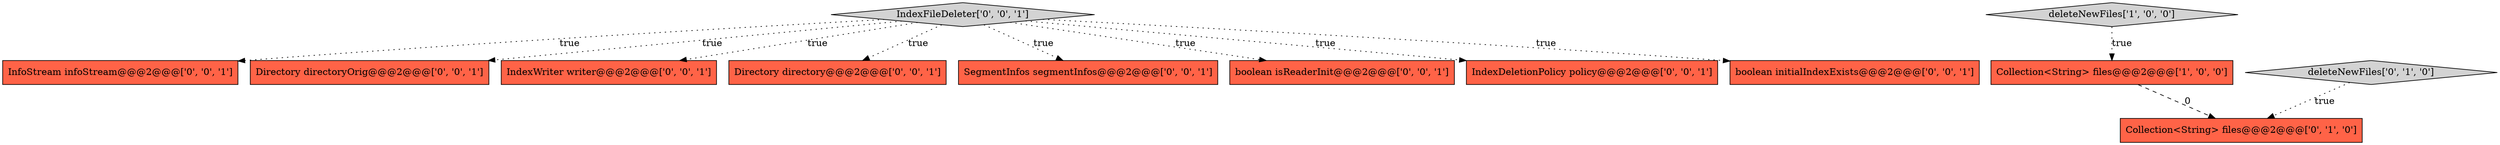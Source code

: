 digraph {
7 [style = filled, label = "InfoStream infoStream@@@2@@@['0', '0', '1']", fillcolor = tomato, shape = box image = "AAA0AAABBB3BBB"];
8 [style = filled, label = "Directory directoryOrig@@@2@@@['0', '0', '1']", fillcolor = tomato, shape = box image = "AAA0AAABBB3BBB"];
0 [style = filled, label = "deleteNewFiles['1', '0', '0']", fillcolor = lightgray, shape = diamond image = "AAA0AAABBB1BBB"];
6 [style = filled, label = "IndexWriter writer@@@2@@@['0', '0', '1']", fillcolor = tomato, shape = box image = "AAA0AAABBB3BBB"];
5 [style = filled, label = "IndexFileDeleter['0', '0', '1']", fillcolor = lightgray, shape = diamond image = "AAA0AAABBB3BBB"];
9 [style = filled, label = "Directory directory@@@2@@@['0', '0', '1']", fillcolor = tomato, shape = box image = "AAA0AAABBB3BBB"];
11 [style = filled, label = "SegmentInfos segmentInfos@@@2@@@['0', '0', '1']", fillcolor = tomato, shape = box image = "AAA0AAABBB3BBB"];
12 [style = filled, label = "boolean isReaderInit@@@2@@@['0', '0', '1']", fillcolor = tomato, shape = box image = "AAA0AAABBB3BBB"];
2 [style = filled, label = "deleteNewFiles['0', '1', '0']", fillcolor = lightgray, shape = diamond image = "AAA0AAABBB2BBB"];
4 [style = filled, label = "IndexDeletionPolicy policy@@@2@@@['0', '0', '1']", fillcolor = tomato, shape = box image = "AAA0AAABBB3BBB"];
3 [style = filled, label = "Collection<String> files@@@2@@@['0', '1', '0']", fillcolor = tomato, shape = box image = "AAA1AAABBB2BBB"];
10 [style = filled, label = "boolean initialIndexExists@@@2@@@['0', '0', '1']", fillcolor = tomato, shape = box image = "AAA0AAABBB3BBB"];
1 [style = filled, label = "Collection<String> files@@@2@@@['1', '0', '0']", fillcolor = tomato, shape = box image = "AAA1AAABBB1BBB"];
2->3 [style = dotted, label="true"];
5->9 [style = dotted, label="true"];
5->6 [style = dotted, label="true"];
5->11 [style = dotted, label="true"];
1->3 [style = dashed, label="0"];
5->8 [style = dotted, label="true"];
5->12 [style = dotted, label="true"];
5->7 [style = dotted, label="true"];
5->10 [style = dotted, label="true"];
5->4 [style = dotted, label="true"];
0->1 [style = dotted, label="true"];
}
